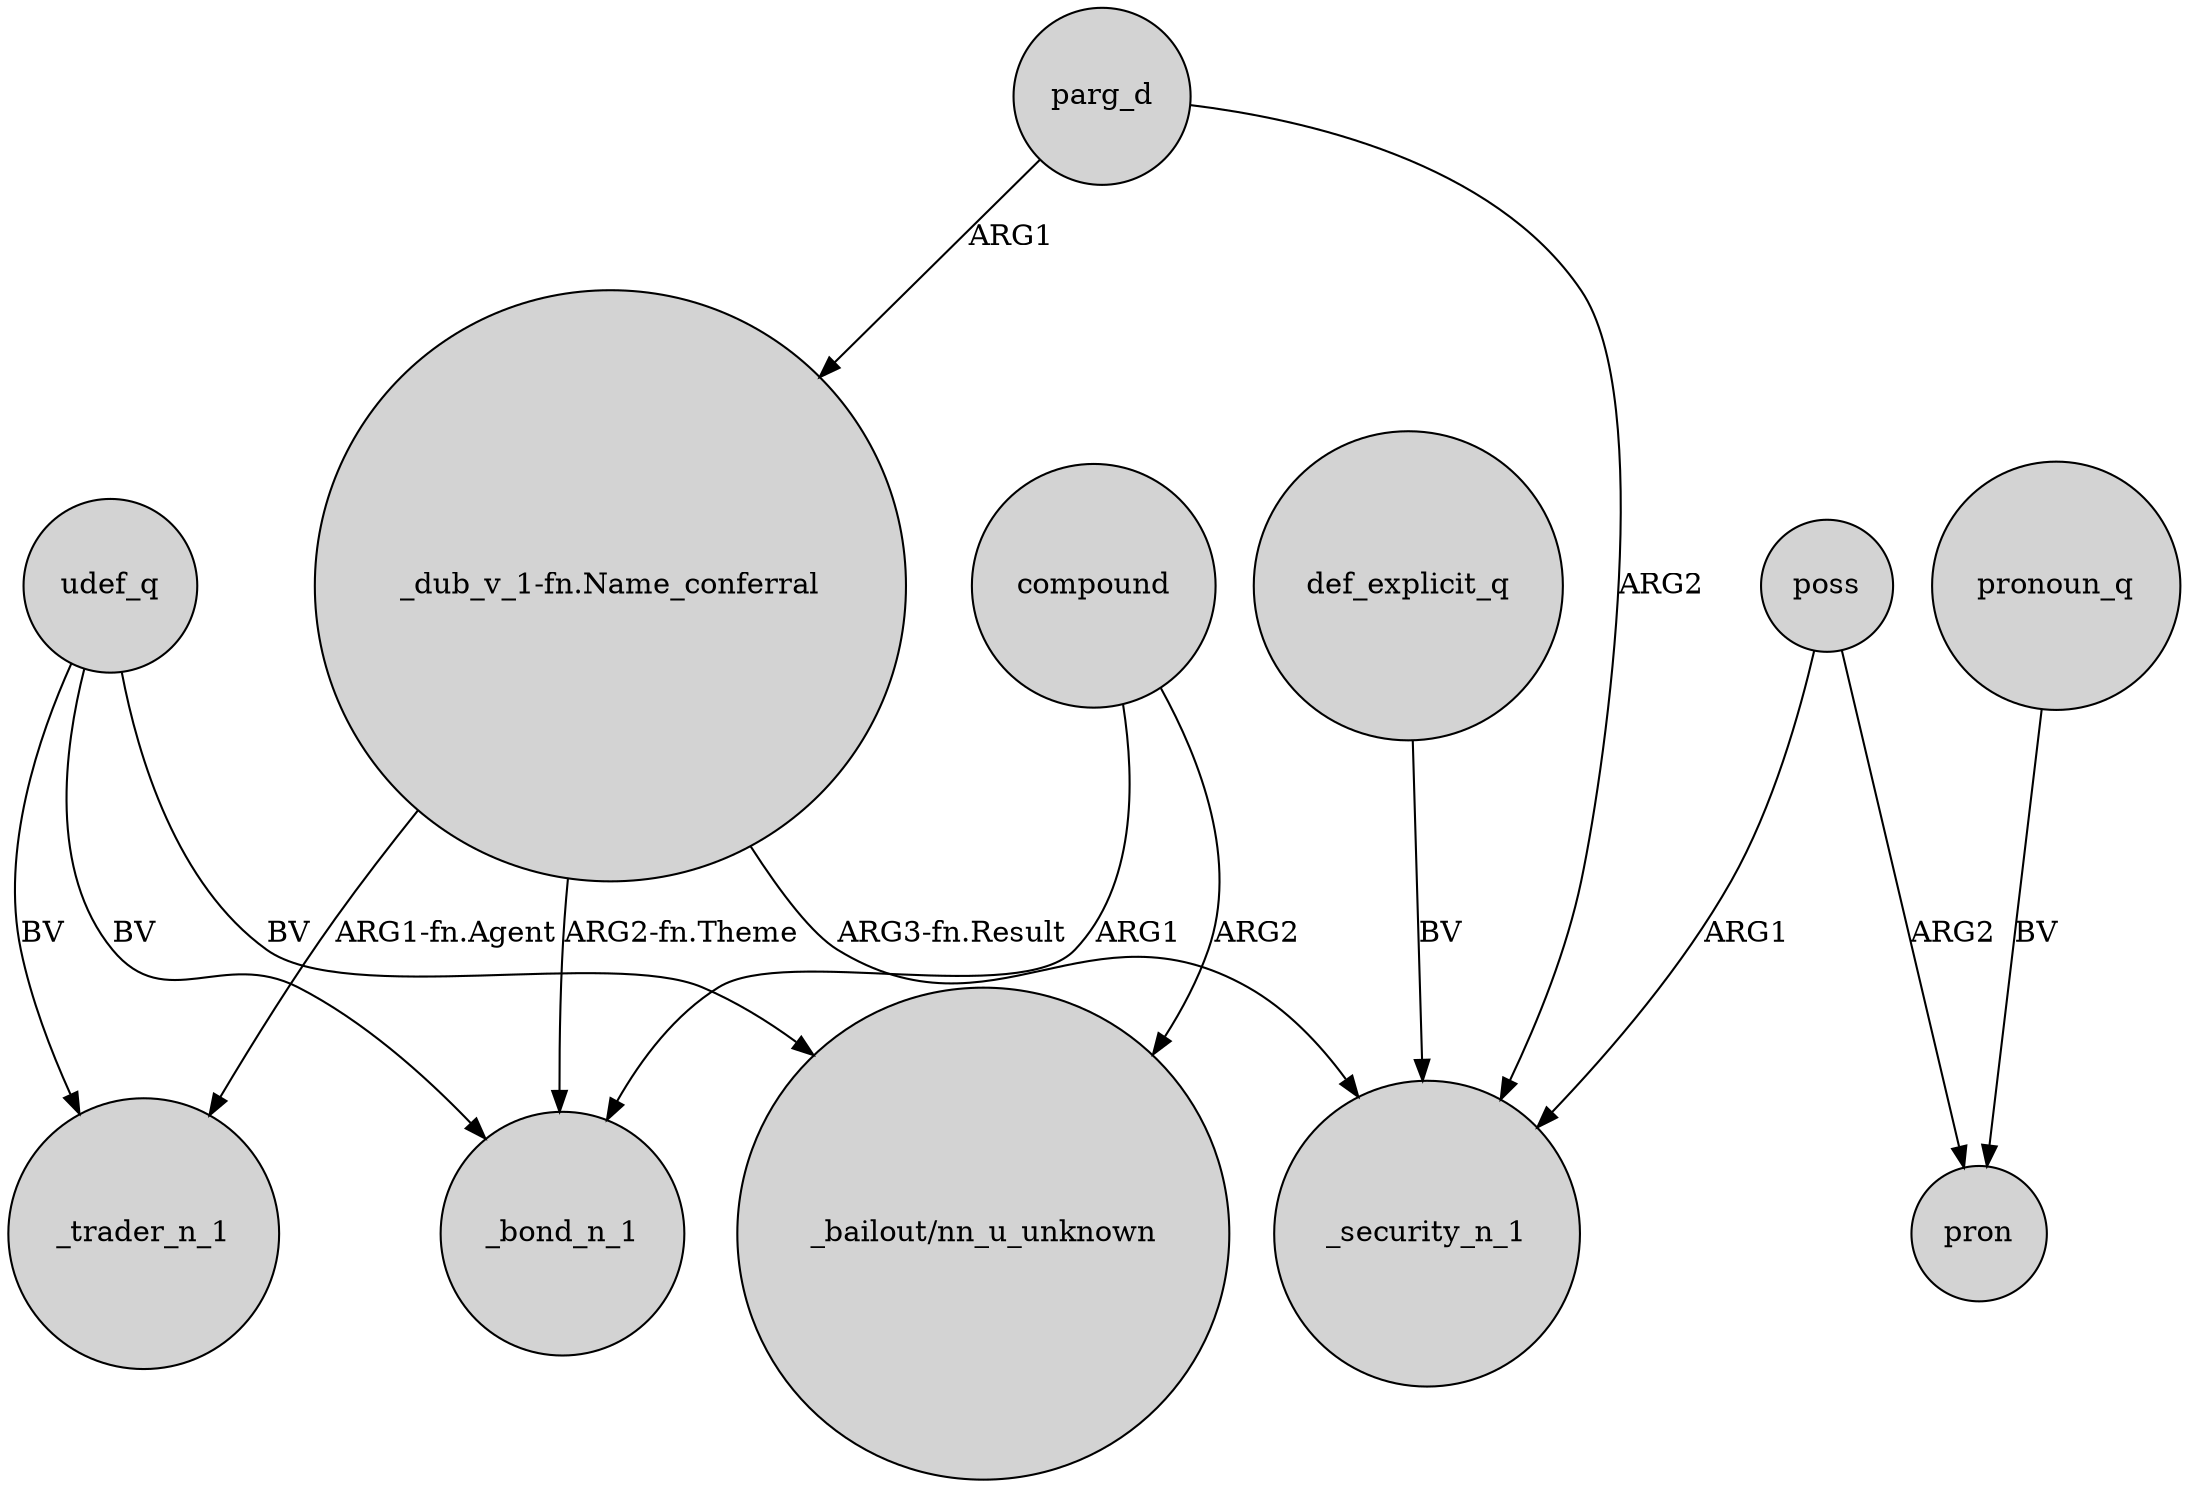 digraph {
	node [shape=circle style=filled]
	udef_q -> _bond_n_1 [label=BV]
	"_dub_v_1-fn.Name_conferral" -> _trader_n_1 [label="ARG1-fn.Agent"]
	parg_d -> _security_n_1 [label=ARG2]
	udef_q -> "_bailout/nn_u_unknown" [label=BV]
	poss -> _security_n_1 [label=ARG1]
	poss -> pron [label=ARG2]
	parg_d -> "_dub_v_1-fn.Name_conferral" [label=ARG1]
	"_dub_v_1-fn.Name_conferral" -> _bond_n_1 [label="ARG2-fn.Theme"]
	"_dub_v_1-fn.Name_conferral" -> _security_n_1 [label="ARG3-fn.Result"]
	def_explicit_q -> _security_n_1 [label=BV]
	udef_q -> _trader_n_1 [label=BV]
	compound -> "_bailout/nn_u_unknown" [label=ARG2]
	compound -> _bond_n_1 [label=ARG1]
	pronoun_q -> pron [label=BV]
}
